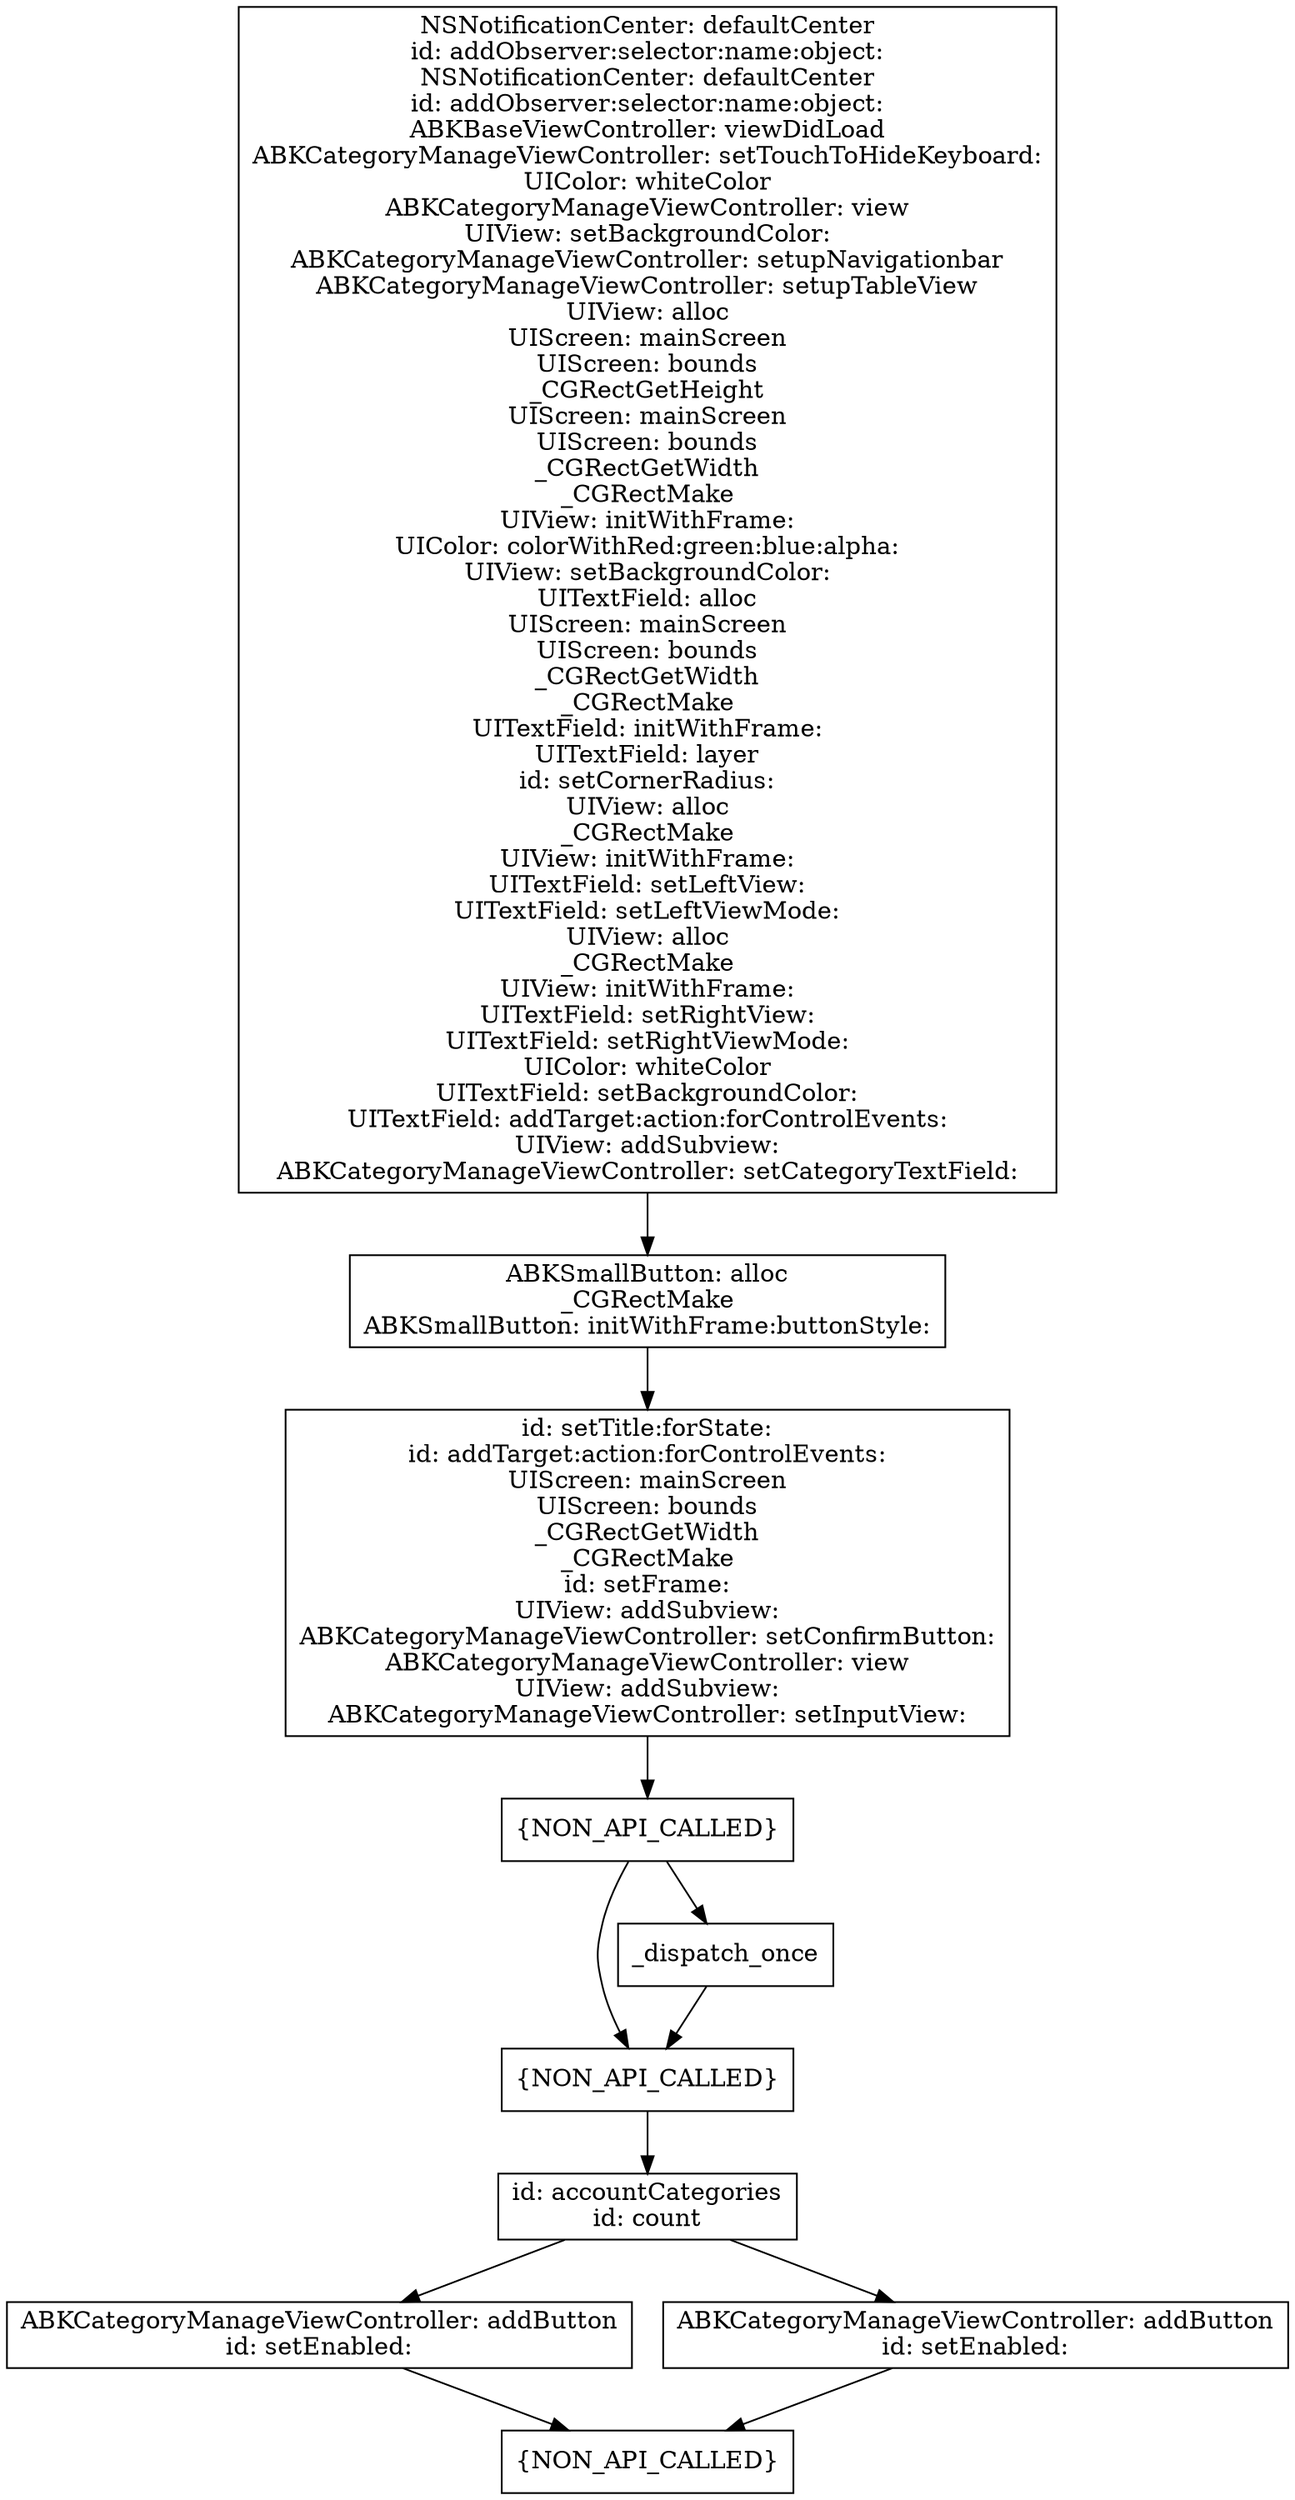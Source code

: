 digraph "ABKCategoryManageViewController: viewDidLoad" {
	"0x10001cc7c" [label="NSNotificationCenter: defaultCenter
id: addObserver:selector:name:object:
NSNotificationCenter: defaultCenter
id: addObserver:selector:name:object:
ABKBaseViewController: viewDidLoad
ABKCategoryManageViewController: setTouchToHideKeyboard:
UIColor: whiteColor
ABKCategoryManageViewController: view
UIView: setBackgroundColor:
ABKCategoryManageViewController: setupNavigationbar
ABKCategoryManageViewController: setupTableView
UIView: alloc
UIScreen: mainScreen
UIScreen: bounds
_CGRectGetHeight
UIScreen: mainScreen
UIScreen: bounds
_CGRectGetWidth
_CGRectMake
UIView: initWithFrame:
UIColor: colorWithRed:green:blue:alpha:
UIView: setBackgroundColor:
UITextField: alloc
UIScreen: mainScreen
UIScreen: bounds
_CGRectGetWidth
_CGRectMake
UITextField: initWithFrame:
UITextField: layer
id: setCornerRadius:
UIView: alloc
_CGRectMake
UIView: initWithFrame:
UITextField: setLeftView:
UITextField: setLeftViewMode:
UIView: alloc
_CGRectMake
UIView: initWithFrame:
UITextField: setRightView:
UITextField: setRightViewMode:
UIColor: whiteColor
UITextField: setBackgroundColor:
UITextField: addTarget:action:forControlEvents:
UIView: addSubview:
ABKCategoryManageViewController: setCategoryTextField:
" shape=box]
	"0x100034900" [label="ABKSmallButton: alloc
_CGRectMake
ABKSmallButton: initWithFrame:buttonStyle:
" shape=box]
	"0x10001d29c" [label="id: setTitle:forState:
id: addTarget:action:forControlEvents:
UIScreen: mainScreen
UIScreen: bounds
_CGRectGetWidth
_CGRectMake
id: setFrame:
UIView: addSubview:
ABKCategoryManageViewController: setConfirmButton:
ABKCategoryManageViewController: view
UIView: addSubview:
ABKCategoryManageViewController: setInputView:
" shape=box]
	"0x1000230f8" [label="{NON_API_CALLED}" shape=box]
	"0x100023158" [label="{NON_API_CALLED}" shape=box]
	"0x100023148" [label=_dispatch_once
 shape=box]
	"0x10001d48c" [label="id: accountCategories
id: count
" shape=box]
	"0x10001d548" [label="ABKCategoryManageViewController: addButton
id: setEnabled:
" shape=box]
	"0x10001d4f8" [label="ABKCategoryManageViewController: addButton
id: setEnabled:
" shape=box]
	"0x10001d594" [label="{NON_API_CALLED}" shape=box]
	"0x10001d594" [label="{NON_API_CALLED}" shape=box]
	"0x10001cc7c" -> "0x100034900"
	"0x100034900" -> "0x10001d29c"
	"0x10001d29c" -> "0x1000230f8"
	"0x1000230f8" -> "0x100023158"
	"0x1000230f8" -> "0x100023148"
	"0x100023158" -> "0x10001d48c"
	"0x100023148" -> "0x100023158"
	"0x10001d48c" -> "0x10001d548"
	"0x10001d48c" -> "0x10001d4f8"
	"0x10001d548" -> "0x10001d594"
	"0x10001d4f8" -> "0x10001d594"
}
